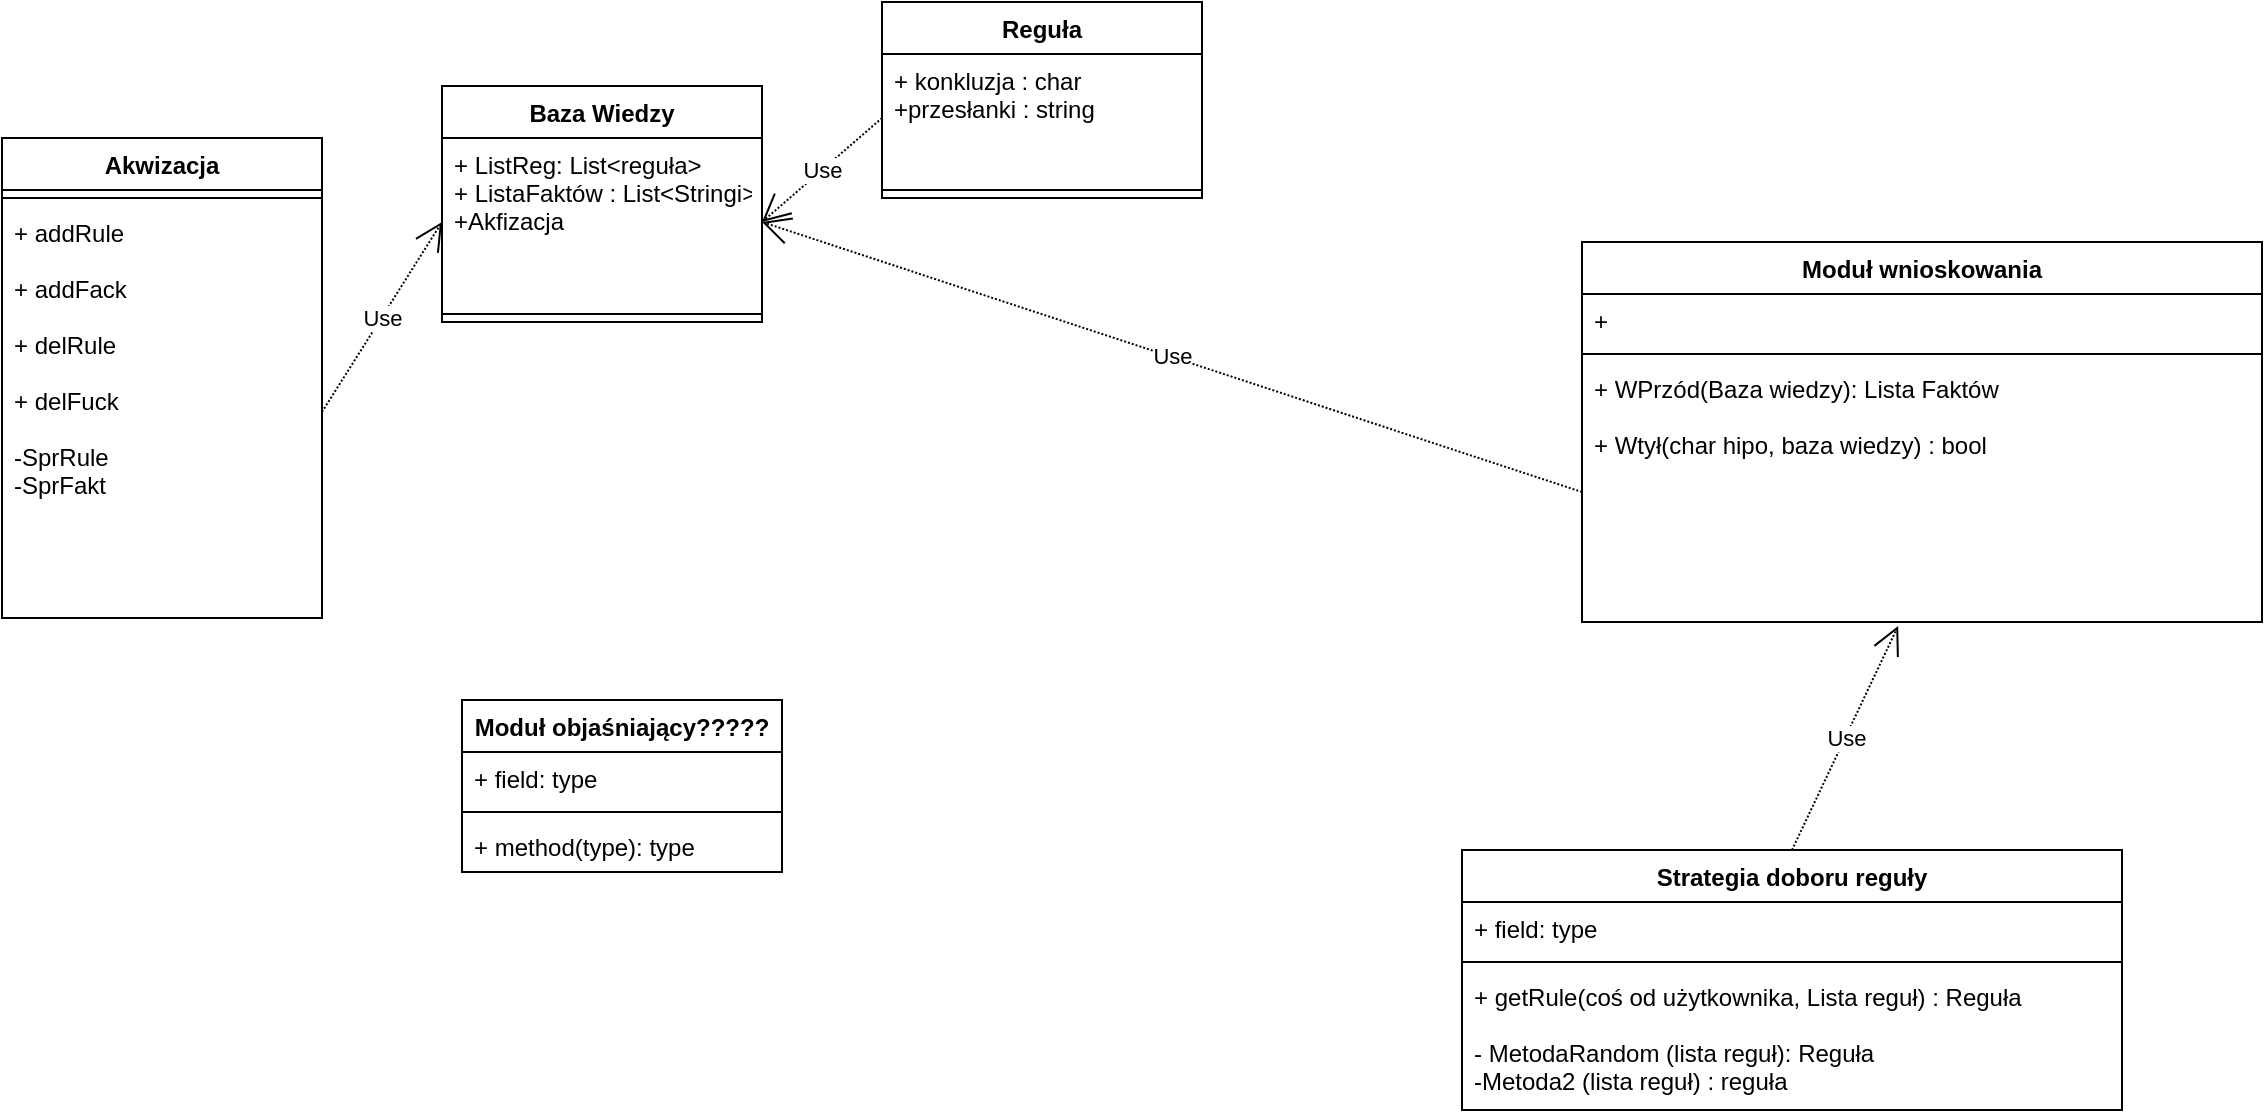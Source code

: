 <mxfile version="10.7.3" type="github"><diagram id="K8FVCERCTC-KFbGKcSMx" name="Page-1"><mxGraphModel dx="1387" dy="652" grid="1" gridSize="10" guides="1" tooltips="1" connect="1" arrows="1" fold="1" page="1" pageScale="1" pageWidth="827" pageHeight="1169" math="0" shadow="0"><root><mxCell id="0"/><mxCell id="1" parent="0"/><mxCell id="KT1N0J5TVb4EXdJgCMNb-1" value="Baza Wiedzy" style="swimlane;fontStyle=1;align=center;verticalAlign=top;childLayout=stackLayout;horizontal=1;startSize=26;horizontalStack=0;resizeParent=1;resizeParentMax=0;resizeLast=0;collapsible=1;marginBottom=0;" vertex="1" parent="1"><mxGeometry x="20" y="72" width="160" height="118" as="geometry"/></mxCell><mxCell id="KT1N0J5TVb4EXdJgCMNb-2" value="+ ListReg: List&lt;reguła&gt;&#10;+ ListaFaktów : List&lt;Stringi&gt;&#10;+Akfizacja&#10;" style="text;strokeColor=none;fillColor=none;align=left;verticalAlign=top;spacingLeft=4;spacingRight=4;overflow=hidden;rotatable=0;points=[[0,0.5],[1,0.5]];portConstraint=eastwest;" vertex="1" parent="KT1N0J5TVb4EXdJgCMNb-1"><mxGeometry y="26" width="160" height="84" as="geometry"/></mxCell><mxCell id="KT1N0J5TVb4EXdJgCMNb-3" value="" style="line;strokeWidth=1;fillColor=none;align=left;verticalAlign=middle;spacingTop=-1;spacingLeft=3;spacingRight=3;rotatable=0;labelPosition=right;points=[];portConstraint=eastwest;" vertex="1" parent="KT1N0J5TVb4EXdJgCMNb-1"><mxGeometry y="110" width="160" height="8" as="geometry"/></mxCell><mxCell id="KT1N0J5TVb4EXdJgCMNb-5" value="Reguła" style="swimlane;fontStyle=1;align=center;verticalAlign=top;childLayout=stackLayout;horizontal=1;startSize=26;horizontalStack=0;resizeParent=1;resizeParentMax=0;resizeLast=0;collapsible=1;marginBottom=0;" vertex="1" parent="1"><mxGeometry x="240" y="30" width="160" height="98" as="geometry"/></mxCell><mxCell id="KT1N0J5TVb4EXdJgCMNb-6" value="+ konkluzja : char&#10;+przesłanki : string&#10;" style="text;strokeColor=none;fillColor=none;align=left;verticalAlign=top;spacingLeft=4;spacingRight=4;overflow=hidden;rotatable=0;points=[[0,0.5],[1,0.5]];portConstraint=eastwest;" vertex="1" parent="KT1N0J5TVb4EXdJgCMNb-5"><mxGeometry y="26" width="160" height="64" as="geometry"/></mxCell><mxCell id="KT1N0J5TVb4EXdJgCMNb-7" value="" style="line;strokeWidth=1;fillColor=none;align=left;verticalAlign=middle;spacingTop=-1;spacingLeft=3;spacingRight=3;rotatable=0;labelPosition=right;points=[];portConstraint=eastwest;" vertex="1" parent="KT1N0J5TVb4EXdJgCMNb-5"><mxGeometry y="90" width="160" height="8" as="geometry"/></mxCell><mxCell id="KT1N0J5TVb4EXdJgCMNb-12" value="Use" style="endArrow=open;endSize=12;dashed=1;html=1;dashPattern=1 1;exitX=0;exitY=0.5;exitDx=0;exitDy=0;entryX=1;entryY=0.5;entryDx=0;entryDy=0;" edge="1" parent="1" source="KT1N0J5TVb4EXdJgCMNb-6" target="KT1N0J5TVb4EXdJgCMNb-2"><mxGeometry width="160" relative="1" as="geometry"><mxPoint x="20" y="380" as="sourcePoint"/><mxPoint x="180" y="380" as="targetPoint"/></mxGeometry></mxCell><mxCell id="KT1N0J5TVb4EXdJgCMNb-13" value="Moduł wnioskowania" style="swimlane;fontStyle=1;align=center;verticalAlign=top;childLayout=stackLayout;horizontal=1;startSize=26;horizontalStack=0;resizeParent=1;resizeParentMax=0;resizeLast=0;collapsible=1;marginBottom=0;" vertex="1" parent="1"><mxGeometry x="590" y="150" width="340" height="190" as="geometry"/></mxCell><mxCell id="KT1N0J5TVb4EXdJgCMNb-14" value="+ " style="text;strokeColor=none;fillColor=none;align=left;verticalAlign=top;spacingLeft=4;spacingRight=4;overflow=hidden;rotatable=0;points=[[0,0.5],[1,0.5]];portConstraint=eastwest;" vertex="1" parent="KT1N0J5TVb4EXdJgCMNb-13"><mxGeometry y="26" width="340" height="26" as="geometry"/></mxCell><mxCell id="KT1N0J5TVb4EXdJgCMNb-15" value="" style="line;strokeWidth=1;fillColor=none;align=left;verticalAlign=middle;spacingTop=-1;spacingLeft=3;spacingRight=3;rotatable=0;labelPosition=right;points=[];portConstraint=eastwest;" vertex="1" parent="KT1N0J5TVb4EXdJgCMNb-13"><mxGeometry y="52" width="340" height="8" as="geometry"/></mxCell><mxCell id="KT1N0J5TVb4EXdJgCMNb-16" value="+ WPrzód(Baza wiedzy): Lista Faktów&#10;&#10;+ Wtył(char hipo, baza wiedzy) : bool" style="text;strokeColor=none;fillColor=none;align=left;verticalAlign=top;spacingLeft=4;spacingRight=4;overflow=hidden;rotatable=0;points=[[0,0.5],[1,0.5]];portConstraint=eastwest;" vertex="1" parent="KT1N0J5TVb4EXdJgCMNb-13"><mxGeometry y="60" width="340" height="130" as="geometry"/></mxCell><mxCell id="KT1N0J5TVb4EXdJgCMNb-17" value="Strategia doboru reguły" style="swimlane;fontStyle=1;align=center;verticalAlign=top;childLayout=stackLayout;horizontal=1;startSize=26;horizontalStack=0;resizeParent=1;resizeParentMax=0;resizeLast=0;collapsible=1;marginBottom=0;" vertex="1" parent="1"><mxGeometry x="530" y="454" width="330" height="130" as="geometry"/></mxCell><mxCell id="KT1N0J5TVb4EXdJgCMNb-18" value="+ field: type" style="text;strokeColor=none;fillColor=none;align=left;verticalAlign=top;spacingLeft=4;spacingRight=4;overflow=hidden;rotatable=0;points=[[0,0.5],[1,0.5]];portConstraint=eastwest;" vertex="1" parent="KT1N0J5TVb4EXdJgCMNb-17"><mxGeometry y="26" width="330" height="26" as="geometry"/></mxCell><mxCell id="KT1N0J5TVb4EXdJgCMNb-19" value="" style="line;strokeWidth=1;fillColor=none;align=left;verticalAlign=middle;spacingTop=-1;spacingLeft=3;spacingRight=3;rotatable=0;labelPosition=right;points=[];portConstraint=eastwest;" vertex="1" parent="KT1N0J5TVb4EXdJgCMNb-17"><mxGeometry y="52" width="330" height="8" as="geometry"/></mxCell><mxCell id="KT1N0J5TVb4EXdJgCMNb-20" value="+ getRule(coś od użytkownika, Lista reguł) : Reguła&#10;&#10;- MetodaRandom (lista reguł): Reguła &#10;-Metoda2 (lista reguł) : reguła&#10;" style="text;strokeColor=none;fillColor=none;align=left;verticalAlign=top;spacingLeft=4;spacingRight=4;overflow=hidden;rotatable=0;points=[[0,0.5],[1,0.5]];portConstraint=eastwest;" vertex="1" parent="KT1N0J5TVb4EXdJgCMNb-17"><mxGeometry y="60" width="330" height="70" as="geometry"/></mxCell><mxCell id="KT1N0J5TVb4EXdJgCMNb-21" value="Use" style="endArrow=open;endSize=12;dashed=1;html=1;dashPattern=1 1;exitX=0.5;exitY=0;exitDx=0;exitDy=0;entryX=0.465;entryY=1.015;entryDx=0;entryDy=0;entryPerimeter=0;" edge="1" parent="1" source="KT1N0J5TVb4EXdJgCMNb-17" target="KT1N0J5TVb4EXdJgCMNb-16"><mxGeometry width="160" relative="1" as="geometry"><mxPoint x="250" y="98" as="sourcePoint"/><mxPoint x="190" y="150" as="targetPoint"/></mxGeometry></mxCell><mxCell id="KT1N0J5TVb4EXdJgCMNb-22" value="Use" style="endArrow=open;endSize=12;dashed=1;html=1;dashPattern=1 1;exitX=0;exitY=0.5;exitDx=0;exitDy=0;entryX=1;entryY=0.5;entryDx=0;entryDy=0;" edge="1" parent="1" source="KT1N0J5TVb4EXdJgCMNb-16" target="KT1N0J5TVb4EXdJgCMNb-2"><mxGeometry width="160" relative="1" as="geometry"><mxPoint x="260" y="108" as="sourcePoint"/><mxPoint x="180" y="271" as="targetPoint"/></mxGeometry></mxCell><mxCell id="KT1N0J5TVb4EXdJgCMNb-23" value="Akwizacja" style="swimlane;fontStyle=1;align=center;verticalAlign=top;childLayout=stackLayout;horizontal=1;startSize=26;horizontalStack=0;resizeParent=1;resizeParentMax=0;resizeLast=0;collapsible=1;marginBottom=0;" vertex="1" parent="1"><mxGeometry x="-200" y="98" width="160" height="240" as="geometry"/></mxCell><mxCell id="KT1N0J5TVb4EXdJgCMNb-25" value="" style="line;strokeWidth=1;fillColor=none;align=left;verticalAlign=middle;spacingTop=-1;spacingLeft=3;spacingRight=3;rotatable=0;labelPosition=right;points=[];portConstraint=eastwest;" vertex="1" parent="KT1N0J5TVb4EXdJgCMNb-23"><mxGeometry y="26" width="160" height="8" as="geometry"/></mxCell><mxCell id="KT1N0J5TVb4EXdJgCMNb-26" value="+ addRule&#10;&#10;+ addFack&#10;&#10;+ delRule&#10;&#10;+ delFuck&#10;&#10;-SprRule&#10;-SprFakt&#10;" style="text;strokeColor=none;fillColor=none;align=left;verticalAlign=top;spacingLeft=4;spacingRight=4;overflow=hidden;rotatable=0;points=[[0,0.5],[1,0.5]];portConstraint=eastwest;" vertex="1" parent="KT1N0J5TVb4EXdJgCMNb-23"><mxGeometry y="34" width="160" height="206" as="geometry"/></mxCell><mxCell id="KT1N0J5TVb4EXdJgCMNb-27" value="Use" style="endArrow=open;endSize=12;dashed=1;html=1;dashPattern=1 1;exitX=1;exitY=0.5;exitDx=0;exitDy=0;entryX=0;entryY=0.5;entryDx=0;entryDy=0;" edge="1" parent="1" source="KT1N0J5TVb4EXdJgCMNb-26" target="KT1N0J5TVb4EXdJgCMNb-2"><mxGeometry width="160" relative="1" as="geometry"><mxPoint x="600" y="285" as="sourcePoint"/><mxPoint x="190" y="150" as="targetPoint"/></mxGeometry></mxCell><mxCell id="KT1N0J5TVb4EXdJgCMNb-28" value="Moduł objaśniający?????" style="swimlane;fontStyle=1;align=center;verticalAlign=top;childLayout=stackLayout;horizontal=1;startSize=26;horizontalStack=0;resizeParent=1;resizeParentMax=0;resizeLast=0;collapsible=1;marginBottom=0;" vertex="1" parent="1"><mxGeometry x="30" y="379" width="160" height="86" as="geometry"/></mxCell><mxCell id="KT1N0J5TVb4EXdJgCMNb-29" value="+ field: type" style="text;strokeColor=none;fillColor=none;align=left;verticalAlign=top;spacingLeft=4;spacingRight=4;overflow=hidden;rotatable=0;points=[[0,0.5],[1,0.5]];portConstraint=eastwest;" vertex="1" parent="KT1N0J5TVb4EXdJgCMNb-28"><mxGeometry y="26" width="160" height="26" as="geometry"/></mxCell><mxCell id="KT1N0J5TVb4EXdJgCMNb-30" value="" style="line;strokeWidth=1;fillColor=none;align=left;verticalAlign=middle;spacingTop=-1;spacingLeft=3;spacingRight=3;rotatable=0;labelPosition=right;points=[];portConstraint=eastwest;" vertex="1" parent="KT1N0J5TVb4EXdJgCMNb-28"><mxGeometry y="52" width="160" height="8" as="geometry"/></mxCell><mxCell id="KT1N0J5TVb4EXdJgCMNb-31" value="+ method(type): type" style="text;strokeColor=none;fillColor=none;align=left;verticalAlign=top;spacingLeft=4;spacingRight=4;overflow=hidden;rotatable=0;points=[[0,0.5],[1,0.5]];portConstraint=eastwest;" vertex="1" parent="KT1N0J5TVb4EXdJgCMNb-28"><mxGeometry y="60" width="160" height="26" as="geometry"/></mxCell></root></mxGraphModel></diagram></mxfile>